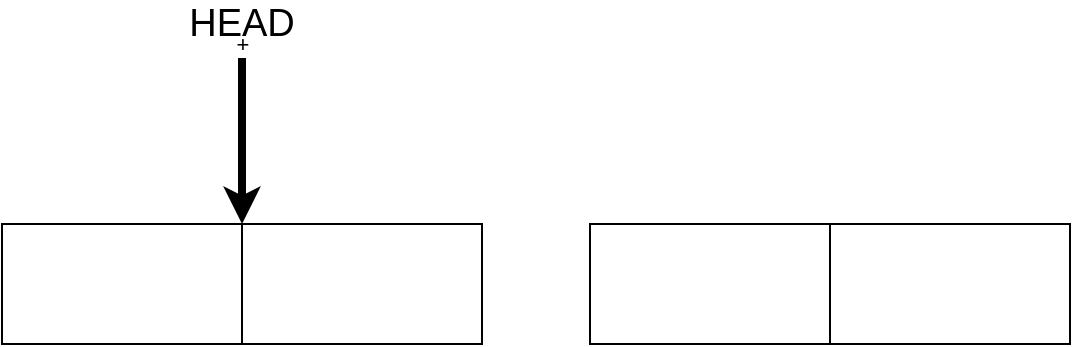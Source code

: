 <mxfile version="13.6.4" type="github" pages="2"><diagram id="MEcD5au6zQBdrAw8pVjC" name="Page-1"><mxGraphModel dx="1422" dy="762" grid="1" gridSize="10" guides="1" tooltips="1" connect="1" arrows="1" fold="1" page="1" pageScale="1" pageWidth="827" pageHeight="1169" math="0" shadow="0"><root><mxCell id="0"/><mxCell id="1" parent="0"/><mxCell id="ZpZ16hrghf_2u7lisJhS-1" value="" style="rounded=0;whiteSpace=wrap;html=1;" vertex="1" parent="1"><mxGeometry x="120" y="360" width="120" height="60" as="geometry"/></mxCell><mxCell id="ZpZ16hrghf_2u7lisJhS-2" value="" style="rounded=0;whiteSpace=wrap;html=1;" vertex="1" parent="1"><mxGeometry x="240" y="360" width="120" height="60" as="geometry"/></mxCell><mxCell id="ZpZ16hrghf_2u7lisJhS-3" value="" style="rounded=0;whiteSpace=wrap;html=1;" vertex="1" parent="1"><mxGeometry x="414" y="360" width="120" height="60" as="geometry"/></mxCell><mxCell id="ZpZ16hrghf_2u7lisJhS-4" value="" style="rounded=0;whiteSpace=wrap;html=1;" vertex="1" parent="1"><mxGeometry x="534" y="360" width="120" height="60" as="geometry"/></mxCell><mxCell id="ZpZ16hrghf_2u7lisJhS-5" value="+" style="endArrow=classic;html=1;strokeWidth=4;" edge="1" parent="1"><mxGeometry x="-1" width="50" height="50" relative="1" as="geometry"><mxPoint x="240" y="270" as="sourcePoint"/><mxPoint x="240" y="360" as="targetPoint"/><mxPoint as="offset"/></mxGeometry></mxCell><mxCell id="ZpZ16hrghf_2u7lisJhS-8" value="&lt;font style=&quot;font-size: 19px&quot;&gt;HEAD&lt;/font&gt;" style="text;html=1;strokeColor=none;fillColor=none;align=center;verticalAlign=middle;whiteSpace=wrap;rounded=0;" vertex="1" parent="1"><mxGeometry x="220" y="250" width="40" height="20" as="geometry"/></mxCell></root></mxGraphModel></diagram><diagram id="jxjprpw0QjGk3xT9Gyy2" name="Page-2"><mxGraphModel dx="677" dy="363" grid="1" gridSize="10" guides="1" tooltips="1" connect="1" arrows="1" fold="1" page="1" pageScale="1" pageWidth="827" pageHeight="1169" math="0" shadow="0"><root><mxCell id="idGVT6eZ3F80e9z2cA0c-0"/><mxCell id="idGVT6eZ3F80e9z2cA0c-1" parent="idGVT6eZ3F80e9z2cA0c-0"/><mxCell id="idGVT6eZ3F80e9z2cA0c-2" value="&lt;font style=&quot;font-size: 18px&quot;&gt;HEAD&lt;/font&gt;" style="text;html=1;strokeColor=none;fillColor=none;align=center;verticalAlign=middle;whiteSpace=wrap;rounded=0;strokeWidth=6;" vertex="1" parent="idGVT6eZ3F80e9z2cA0c-1"><mxGeometry x="300" y="340" width="40" height="20" as="geometry"/></mxCell><mxCell id="idGVT6eZ3F80e9z2cA0c-3" value="" style="rounded=0;whiteSpace=wrap;html=1;strokeWidth=2;" vertex="1" parent="idGVT6eZ3F80e9z2cA0c-1"><mxGeometry x="250" y="570" width="120" height="60" as="geometry"/></mxCell><mxCell id="idGVT6eZ3F80e9z2cA0c-4" value="" style="rounded=0;whiteSpace=wrap;html=1;strokeWidth=2;" vertex="1" parent="idGVT6eZ3F80e9z2cA0c-1"><mxGeometry x="370" y="570" width="120" height="60" as="geometry"/></mxCell><mxCell id="idGVT6eZ3F80e9z2cA0c-5" value="" style="endArrow=classic;html=1;strokeWidth=4;" edge="1" parent="idGVT6eZ3F80e9z2cA0c-1"><mxGeometry width="50" height="50" relative="1" as="geometry"><mxPoint x="319.5" y="370" as="sourcePoint"/><mxPoint x="320" y="450" as="targetPoint"/></mxGeometry></mxCell><mxCell id="idGVT6eZ3F80e9z2cA0c-6" value="&lt;font style=&quot;font-size: 18px&quot;&gt;NULL&lt;/font&gt;" style="text;html=1;strokeColor=none;fillColor=none;align=center;verticalAlign=middle;whiteSpace=wrap;rounded=0;" vertex="1" parent="idGVT6eZ3F80e9z2cA0c-1"><mxGeometry x="300" y="450" width="40" height="20" as="geometry"/></mxCell></root></mxGraphModel></diagram></mxfile>